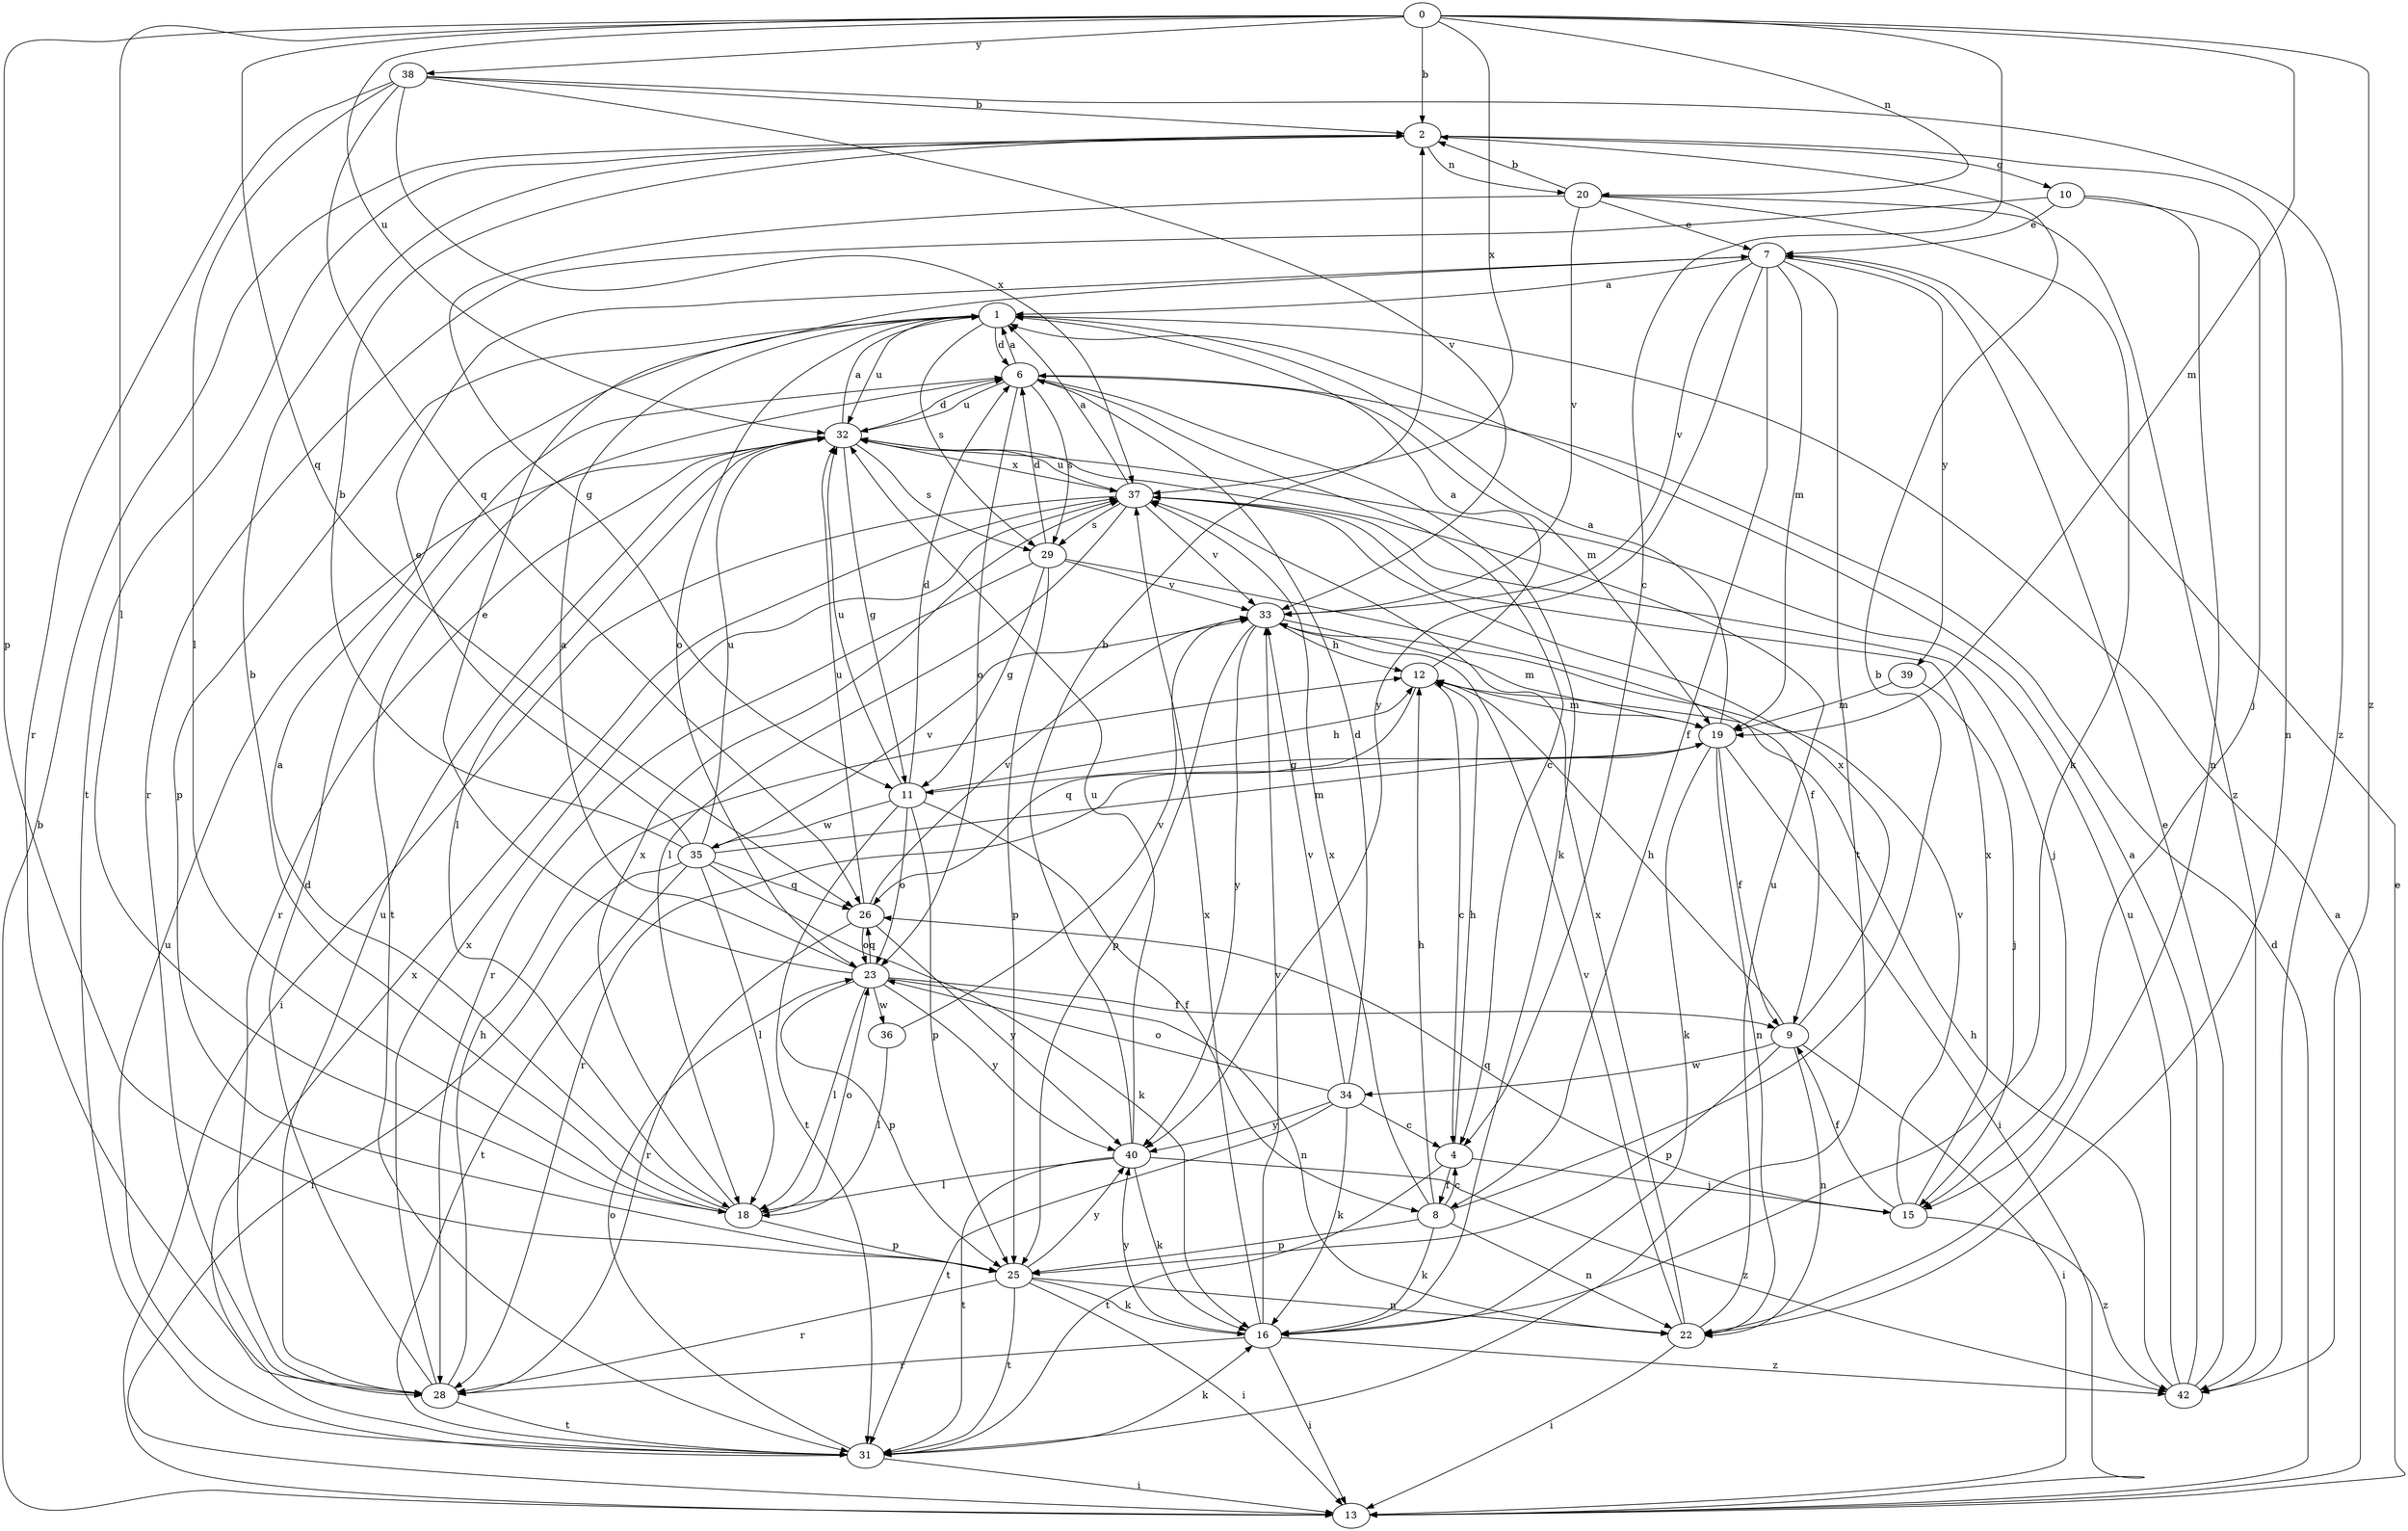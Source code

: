 strict digraph  {
0;
1;
2;
4;
6;
7;
8;
9;
10;
11;
12;
13;
15;
16;
18;
19;
20;
22;
23;
25;
26;
28;
29;
31;
32;
33;
34;
35;
36;
37;
38;
39;
40;
42;
0 -> 2  [label=b];
0 -> 4  [label=c];
0 -> 18  [label=l];
0 -> 19  [label=m];
0 -> 20  [label=n];
0 -> 25  [label=p];
0 -> 26  [label=q];
0 -> 32  [label=u];
0 -> 37  [label=x];
0 -> 38  [label=y];
0 -> 42  [label=z];
1 -> 6  [label=d];
1 -> 23  [label=o];
1 -> 25  [label=p];
1 -> 29  [label=s];
1 -> 32  [label=u];
2 -> 10  [label=g];
2 -> 20  [label=n];
2 -> 22  [label=n];
2 -> 31  [label=t];
4 -> 8  [label=f];
4 -> 12  [label=h];
4 -> 15  [label=j];
4 -> 31  [label=t];
6 -> 1  [label=a];
6 -> 4  [label=c];
6 -> 16  [label=k];
6 -> 19  [label=m];
6 -> 23  [label=o];
6 -> 29  [label=s];
6 -> 31  [label=t];
6 -> 32  [label=u];
7 -> 1  [label=a];
7 -> 8  [label=f];
7 -> 19  [label=m];
7 -> 31  [label=t];
7 -> 33  [label=v];
7 -> 39  [label=y];
7 -> 40  [label=y];
8 -> 2  [label=b];
8 -> 4  [label=c];
8 -> 12  [label=h];
8 -> 16  [label=k];
8 -> 22  [label=n];
8 -> 25  [label=p];
8 -> 37  [label=x];
9 -> 12  [label=h];
9 -> 13  [label=i];
9 -> 22  [label=n];
9 -> 25  [label=p];
9 -> 34  [label=w];
9 -> 37  [label=x];
10 -> 7  [label=e];
10 -> 15  [label=j];
10 -> 22  [label=n];
10 -> 28  [label=r];
11 -> 6  [label=d];
11 -> 8  [label=f];
11 -> 12  [label=h];
11 -> 23  [label=o];
11 -> 25  [label=p];
11 -> 31  [label=t];
11 -> 32  [label=u];
11 -> 35  [label=w];
12 -> 1  [label=a];
12 -> 4  [label=c];
12 -> 19  [label=m];
12 -> 26  [label=q];
13 -> 1  [label=a];
13 -> 2  [label=b];
13 -> 6  [label=d];
13 -> 7  [label=e];
15 -> 9  [label=f];
15 -> 26  [label=q];
15 -> 33  [label=v];
15 -> 37  [label=x];
15 -> 42  [label=z];
16 -> 13  [label=i];
16 -> 28  [label=r];
16 -> 33  [label=v];
16 -> 37  [label=x];
16 -> 40  [label=y];
16 -> 42  [label=z];
18 -> 1  [label=a];
18 -> 2  [label=b];
18 -> 23  [label=o];
18 -> 25  [label=p];
18 -> 37  [label=x];
19 -> 1  [label=a];
19 -> 9  [label=f];
19 -> 11  [label=g];
19 -> 13  [label=i];
19 -> 16  [label=k];
19 -> 22  [label=n];
19 -> 28  [label=r];
20 -> 2  [label=b];
20 -> 7  [label=e];
20 -> 11  [label=g];
20 -> 16  [label=k];
20 -> 33  [label=v];
20 -> 42  [label=z];
22 -> 13  [label=i];
22 -> 32  [label=u];
22 -> 33  [label=v];
22 -> 37  [label=x];
23 -> 1  [label=a];
23 -> 7  [label=e];
23 -> 9  [label=f];
23 -> 18  [label=l];
23 -> 22  [label=n];
23 -> 25  [label=p];
23 -> 26  [label=q];
23 -> 36  [label=w];
23 -> 40  [label=y];
25 -> 13  [label=i];
25 -> 16  [label=k];
25 -> 22  [label=n];
25 -> 28  [label=r];
25 -> 31  [label=t];
25 -> 40  [label=y];
26 -> 23  [label=o];
26 -> 28  [label=r];
26 -> 32  [label=u];
26 -> 33  [label=v];
26 -> 40  [label=y];
28 -> 6  [label=d];
28 -> 12  [label=h];
28 -> 31  [label=t];
28 -> 32  [label=u];
28 -> 37  [label=x];
29 -> 6  [label=d];
29 -> 9  [label=f];
29 -> 11  [label=g];
29 -> 25  [label=p];
29 -> 28  [label=r];
29 -> 33  [label=v];
31 -> 13  [label=i];
31 -> 16  [label=k];
31 -> 23  [label=o];
31 -> 32  [label=u];
31 -> 37  [label=x];
32 -> 1  [label=a];
32 -> 6  [label=d];
32 -> 11  [label=g];
32 -> 18  [label=l];
32 -> 28  [label=r];
32 -> 29  [label=s];
32 -> 37  [label=x];
33 -> 12  [label=h];
33 -> 19  [label=m];
33 -> 25  [label=p];
33 -> 40  [label=y];
34 -> 4  [label=c];
34 -> 6  [label=d];
34 -> 16  [label=k];
34 -> 23  [label=o];
34 -> 31  [label=t];
34 -> 33  [label=v];
34 -> 40  [label=y];
35 -> 2  [label=b];
35 -> 7  [label=e];
35 -> 13  [label=i];
35 -> 16  [label=k];
35 -> 18  [label=l];
35 -> 19  [label=m];
35 -> 26  [label=q];
35 -> 31  [label=t];
35 -> 32  [label=u];
35 -> 33  [label=v];
36 -> 18  [label=l];
36 -> 33  [label=v];
37 -> 1  [label=a];
37 -> 13  [label=i];
37 -> 15  [label=j];
37 -> 18  [label=l];
37 -> 29  [label=s];
37 -> 32  [label=u];
37 -> 33  [label=v];
38 -> 2  [label=b];
38 -> 18  [label=l];
38 -> 26  [label=q];
38 -> 28  [label=r];
38 -> 33  [label=v];
38 -> 37  [label=x];
38 -> 42  [label=z];
39 -> 15  [label=j];
39 -> 19  [label=m];
40 -> 2  [label=b];
40 -> 16  [label=k];
40 -> 18  [label=l];
40 -> 31  [label=t];
40 -> 32  [label=u];
40 -> 42  [label=z];
42 -> 1  [label=a];
42 -> 7  [label=e];
42 -> 12  [label=h];
42 -> 32  [label=u];
}
